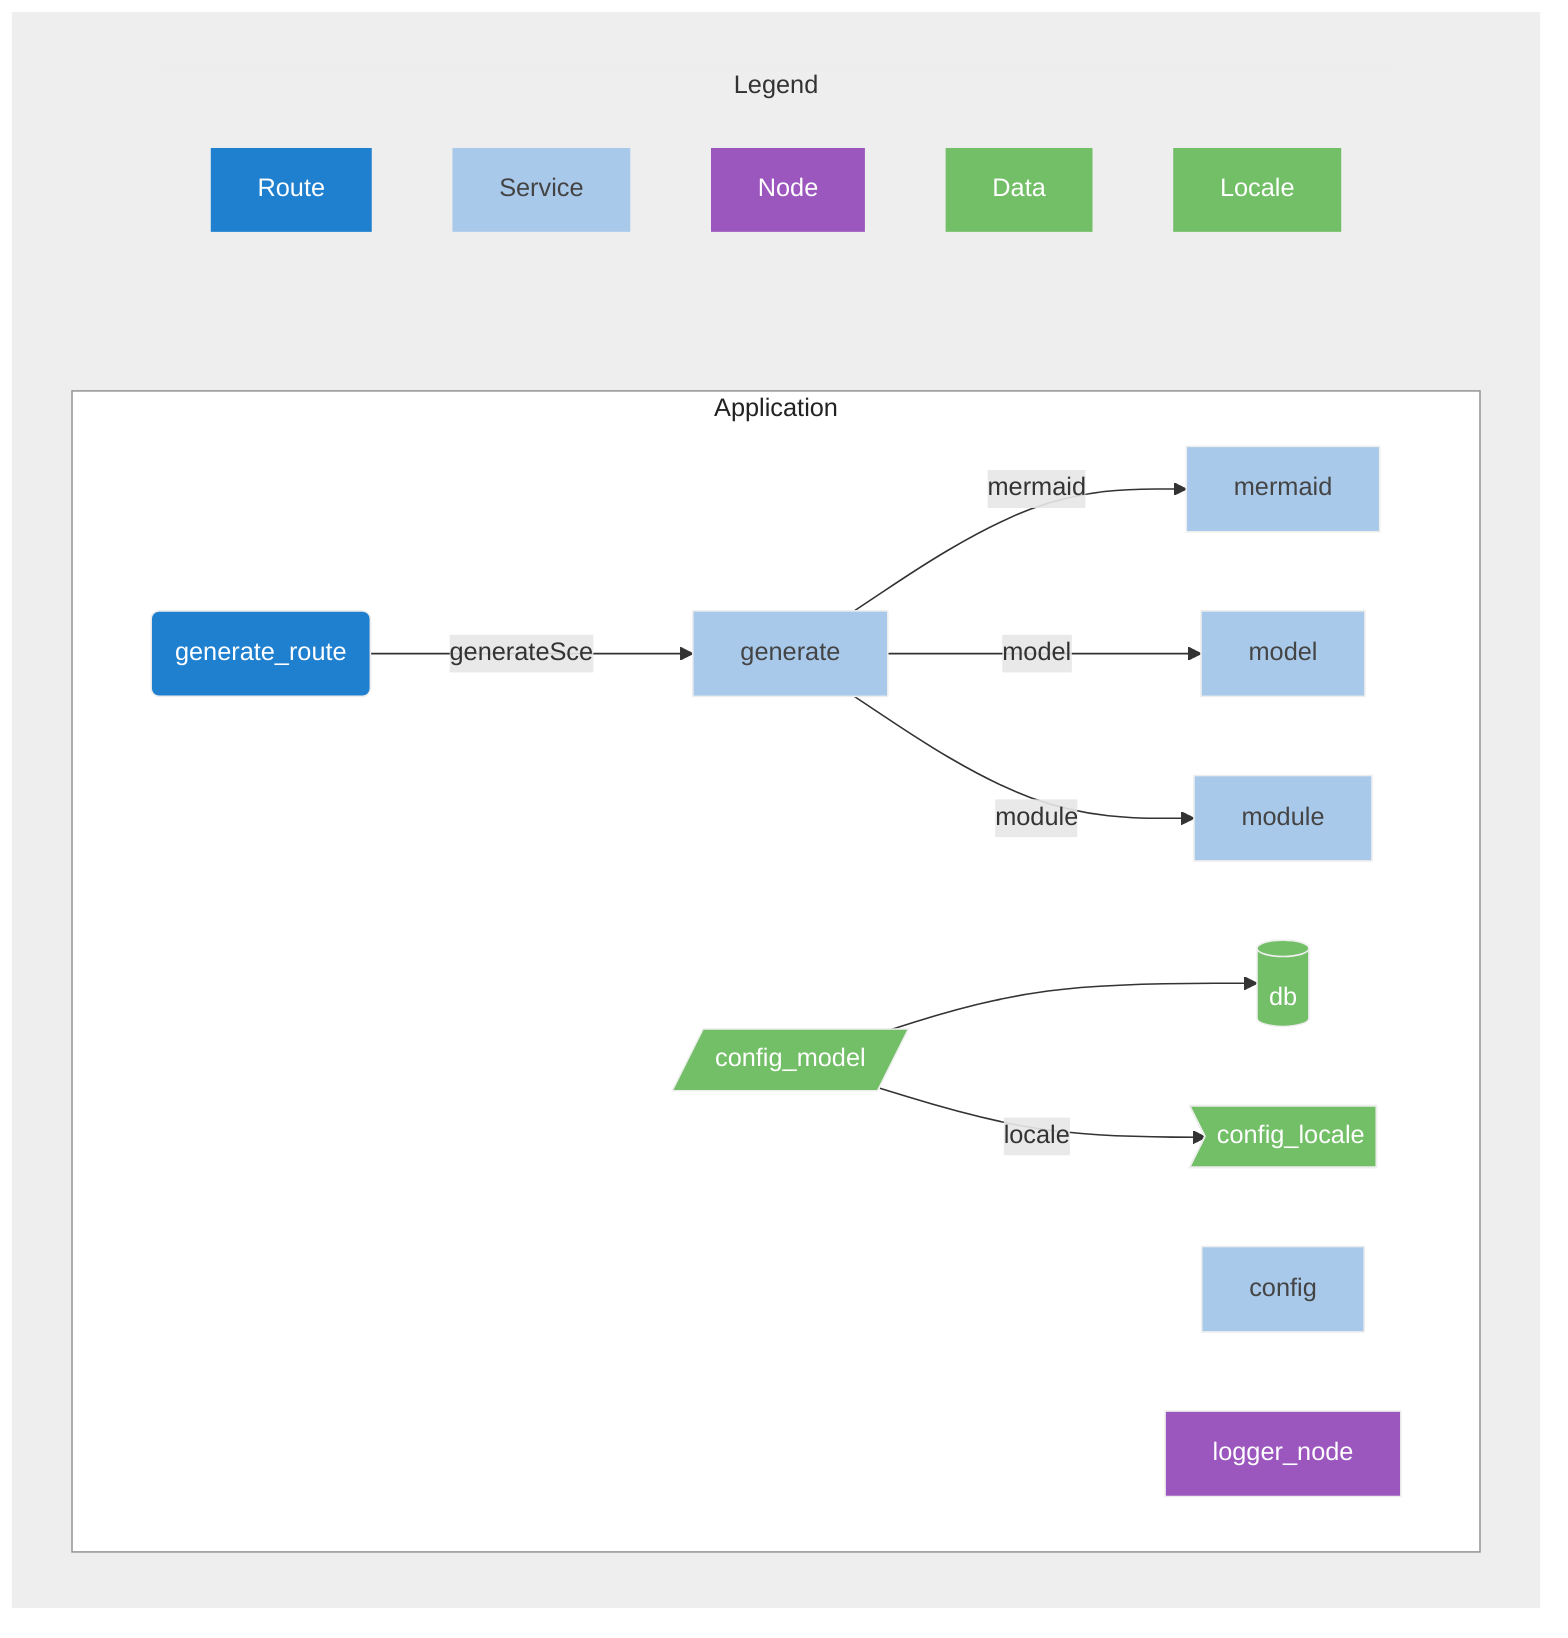 graph LR;
subgraph main
    direction LR;

    subgraph Application
        direction LR;
        classDef nodeCls fill:#9C57BF,stroke:#eee,color:#fff
        classDef routeCls fill:#2080D0,stroke:#eee,color:#fff
        classDef nodCls fill:#9C57BF,stroke:#eee,color:#fff
        classDef serviceCls fill:#A9C9EB,stroke:#eee,color:#444
        classDef dataCls fill:#73BF67,stroke:#eee,color:#fff        
        classDef localeCls fill:#73BF67,stroke:#eee,color:#fff        
    generate_route("generate_route"):::routeCls
    generate_route -- generateSce -->generate;
    db[("db")]:::dataCls
    mermaid["mermaid"]:::serviceCls
    model["model"]:::serviceCls
    generate["generate"]:::serviceCls
    generate -- mermaid -->mermaid;
    generate -- model -->model;
    generate -- module -->module;
    module["module"]:::serviceCls
    config_locale>"config_locale"]:::localeCls
    config_model[/"config_model"/]:::dataCls
    config_model --> db;
    config_model -- locale -->config_locale;
    config["config"]:::serviceCls
    logger_node["logger_node"]:::nodeCls
end

    subgraph Legend
        Route:::routeCls
        Service:::serviceCls
        Node:::nodCls
        Data:::dataCls
        Locale:::localeCls
    end

end



style Application fill:#fff,stroke:#999,color:#222
style Legend fill:#eee,stroke:#eee,color:#333
style main fill:#eee,stroke:#eee,color:#eee